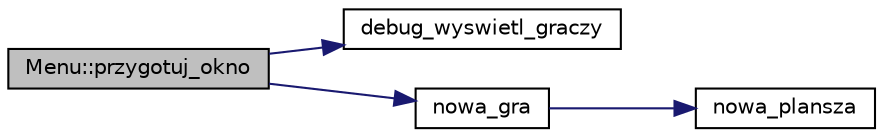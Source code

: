 digraph "Menu::przygotuj_okno"
{
 // LATEX_PDF_SIZE
  edge [fontname="Helvetica",fontsize="10",labelfontname="Helvetica",labelfontsize="10"];
  node [fontname="Helvetica",fontsize="10",shape=record];
  rankdir="LR";
  Node1 [label="Menu::przygotuj_okno",height=0.2,width=0.4,color="black", fillcolor="grey75", style="filled", fontcolor="black",tooltip="przygtowuje okno gry do wyświetlenia"];
  Node1 -> Node2 [color="midnightblue",fontsize="10",style="solid",fontname="Helvetica"];
  Node2 [label="debug_wyswietl_graczy",height=0.2,width=0.4,color="black", fillcolor="white", style="filled",URL="$funkcje_8cpp.html#a6c5dcb0a1f5377d9dca7485b7656a650",tooltip="(DEBUG) wyświetla statystyki graczy w konsoli"];
  Node1 -> Node3 [color="midnightblue",fontsize="10",style="solid",fontname="Helvetica"];
  Node3 [label="nowa_gra",height=0.2,width=0.4,color="black", fillcolor="white", style="filled",URL="$funkcje_8cpp.html#aacdd8db249aaae4d90457f4ab5b0ac8d",tooltip="tworzy nową grę"];
  Node3 -> Node4 [color="midnightblue",fontsize="10",style="solid",fontname="Helvetica"];
  Node4 [label="nowa_plansza",height=0.2,width=0.4,color="black", fillcolor="white", style="filled",URL="$funkcje_8cpp.html#a1ac3c8d2a2c3263aa1de332344622625",tooltip="tworzy nową planszę, wczytując ją z pliku .txt"];
}
